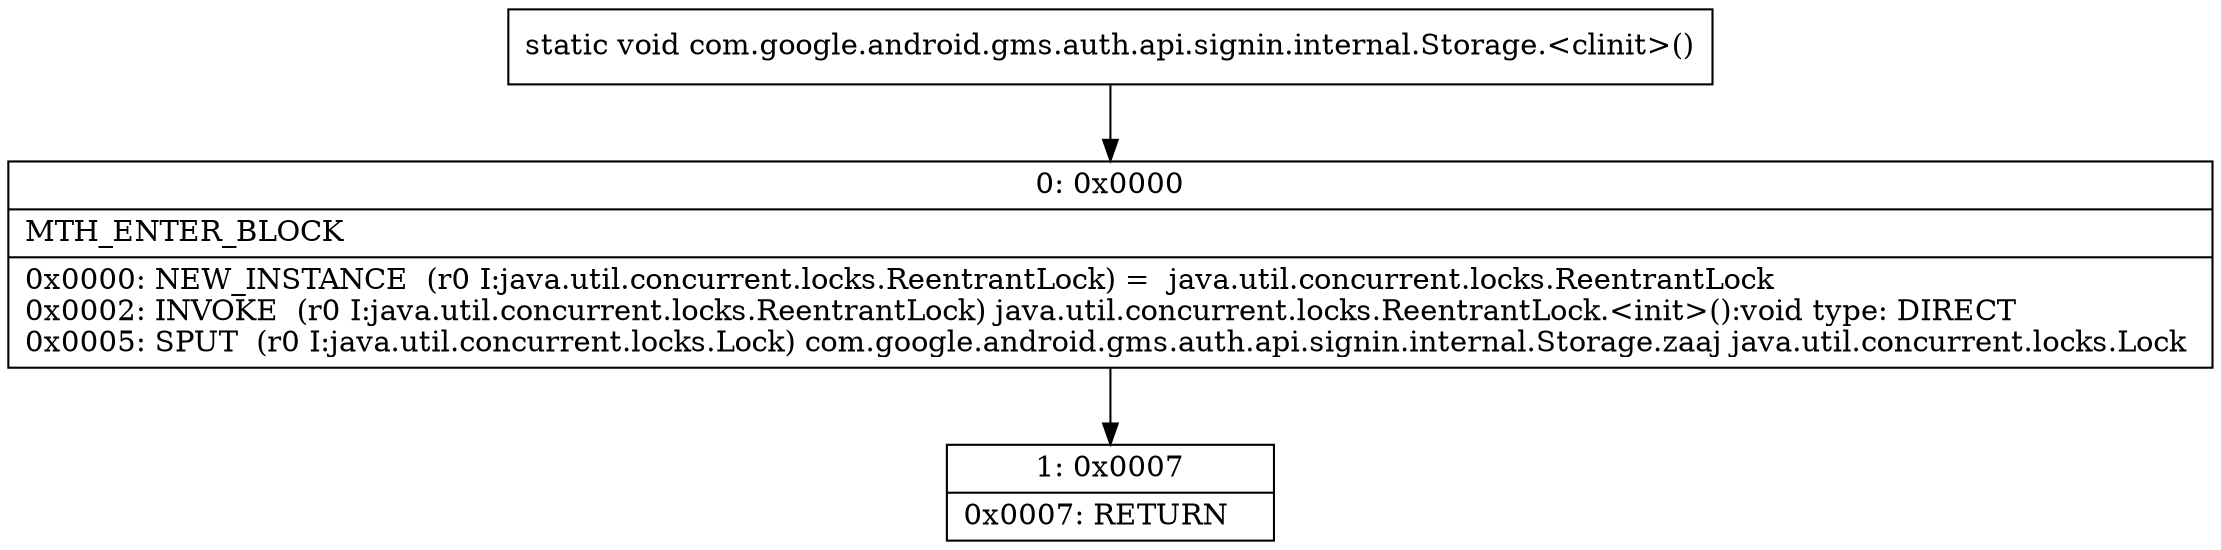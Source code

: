 digraph "CFG forcom.google.android.gms.auth.api.signin.internal.Storage.\<clinit\>()V" {
Node_0 [shape=record,label="{0\:\ 0x0000|MTH_ENTER_BLOCK\l|0x0000: NEW_INSTANCE  (r0 I:java.util.concurrent.locks.ReentrantLock) =  java.util.concurrent.locks.ReentrantLock \l0x0002: INVOKE  (r0 I:java.util.concurrent.locks.ReentrantLock) java.util.concurrent.locks.ReentrantLock.\<init\>():void type: DIRECT \l0x0005: SPUT  (r0 I:java.util.concurrent.locks.Lock) com.google.android.gms.auth.api.signin.internal.Storage.zaaj java.util.concurrent.locks.Lock \l}"];
Node_1 [shape=record,label="{1\:\ 0x0007|0x0007: RETURN   \l}"];
MethodNode[shape=record,label="{static void com.google.android.gms.auth.api.signin.internal.Storage.\<clinit\>() }"];
MethodNode -> Node_0;
Node_0 -> Node_1;
}

